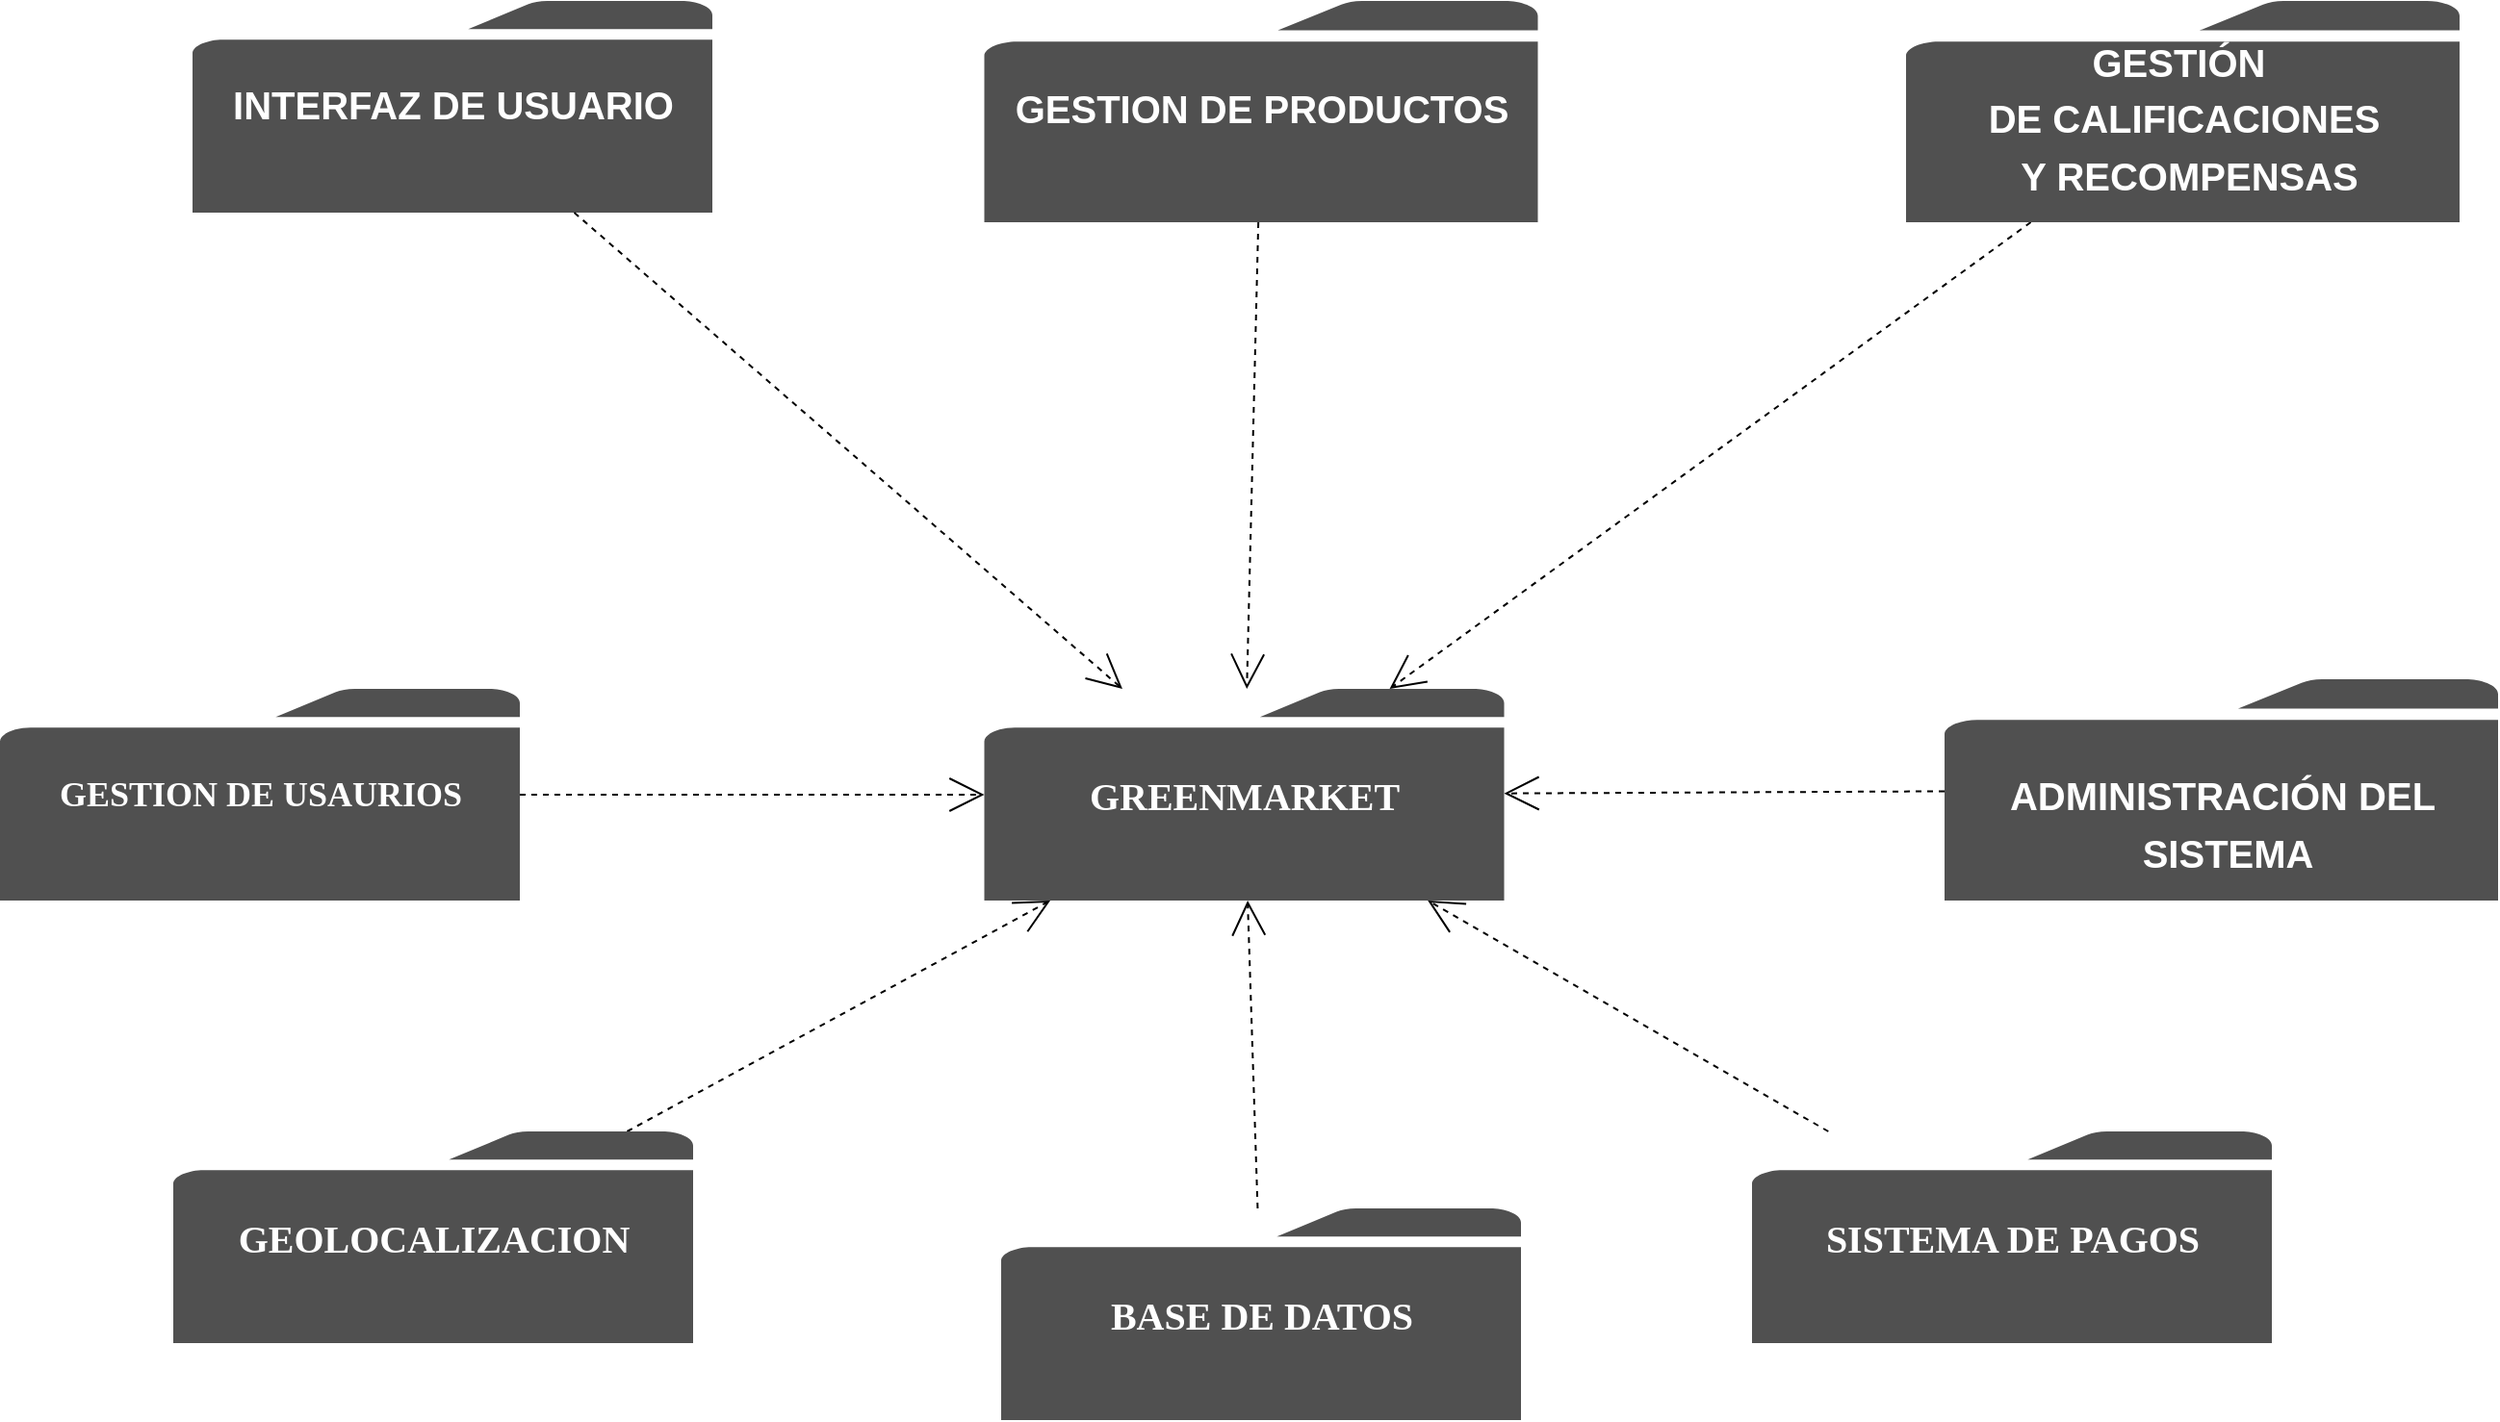 <mxfile version="24.7.16">
  <diagram name="Página-1" id="dD90SmdXsx337cMtAzFO">
    <mxGraphModel grid="1" page="1" gridSize="10" guides="1" tooltips="1" connect="1" arrows="1" fold="1" pageScale="1" pageWidth="827" pageHeight="1169" math="0" shadow="0">
      <root>
        <mxCell id="0" />
        <mxCell id="1" parent="0" />
        <mxCell id="tnjm1l-_3k53b4XWaDbS-1" value="&lt;p style=&quot;line-height: 120%;&quot;&gt;&lt;b&gt;&lt;font color=&quot;#ffffff&quot; style=&quot;font-size: 20px;&quot;&gt;INTERFAZ DE USUARIO&lt;/font&gt;&lt;/b&gt;&lt;/p&gt;" style="sketch=0;pointerEvents=1;shadow=0;dashed=0;html=1;strokeColor=none;fillColor=#505050;labelPosition=center;verticalLabelPosition=middle;verticalAlign=middle;outlineConnect=0;align=center;shape=mxgraph.office.concepts.folder;" vertex="1" parent="1">
          <mxGeometry x="250" y="152.5" width="270" height="110" as="geometry" />
        </mxCell>
        <mxCell id="UbmrtDJ3BTN43E1XNRnQ-11" style="edgeStyle=none;rounded=0;html=1;dashed=1;labelBackgroundColor=none;startArrow=none;startFill=0;startSize=8;endArrow=open;endFill=0;endSize=16;fontFamily=Verdana;fontSize=12;" edge="1" parent="1" source="tnjm1l-_3k53b4XWaDbS-1" target="KaveBa07F8gbrZPQnX7j-10">
          <mxGeometry relative="1" as="geometry">
            <mxPoint x="680" y="350" as="sourcePoint" />
            <mxPoint x="685.34" y="478.65" as="targetPoint" />
          </mxGeometry>
        </mxCell>
        <mxCell id="UbmrtDJ3BTN43E1XNRnQ-12" style="edgeStyle=none;rounded=0;html=1;dashed=1;labelBackgroundColor=none;startArrow=none;startFill=0;startSize=8;endArrow=open;endFill=0;endSize=16;fontFamily=Verdana;fontSize=12;" edge="1" parent="1" source="KaveBa07F8gbrZPQnX7j-2" target="KaveBa07F8gbrZPQnX7j-10">
          <mxGeometry relative="1" as="geometry">
            <mxPoint x="920.23" y="309.25" as="sourcePoint" />
            <mxPoint x="889.7" y="478.65" as="targetPoint" />
          </mxGeometry>
        </mxCell>
        <mxCell id="UbmrtDJ3BTN43E1XNRnQ-46" style="edgeStyle=none;rounded=0;html=1;dashed=1;labelBackgroundColor=none;startArrow=none;startFill=0;startSize=8;endArrow=open;endFill=0;endSize=16;fontFamily=Verdana;fontSize=12;" edge="1" parent="1" source="KaveBa07F8gbrZPQnX7j-3" target="KaveBa07F8gbrZPQnX7j-10">
          <mxGeometry relative="1" as="geometry">
            <mxPoint x="387.071" y="455.071" as="sourcePoint" />
            <mxPoint x="666.62" y="529.2" as="targetPoint" />
          </mxGeometry>
        </mxCell>
        <mxCell id="UbmrtDJ3BTN43E1XNRnQ-92" style="edgeStyle=none;rounded=0;html=1;dashed=1;labelBackgroundColor=none;startArrow=none;startFill=0;startSize=8;endArrow=open;endFill=0;endSize=16;fontFamily=Verdana;fontSize=12;" edge="1" parent="1" target="KaveBa07F8gbrZPQnX7j-10" source="KaveBa07F8gbrZPQnX7j-8">
          <mxGeometry relative="1" as="geometry">
            <mxPoint x="1150.009" y="629.588" as="sourcePoint" />
            <mxPoint x="930" y="620" as="targetPoint" />
          </mxGeometry>
        </mxCell>
        <mxCell id="UbmrtDJ3BTN43E1XNRnQ-102" style="edgeStyle=none;rounded=0;html=1;dashed=1;labelBackgroundColor=none;startArrow=none;startFill=0;startSize=8;endArrow=open;endFill=0;endSize=16;fontFamily=Verdana;fontSize=12;" edge="1" parent="1" target="KaveBa07F8gbrZPQnX7j-10" source="tnjm1l-_3k53b4XWaDbS-5">
          <mxGeometry relative="1" as="geometry">
            <mxPoint x="1232.929" y="232.929" as="sourcePoint" />
            <mxPoint x="930" y="550" as="targetPoint" />
          </mxGeometry>
        </mxCell>
        <mxCell id="UbmrtDJ3BTN43E1XNRnQ-128" style="edgeStyle=none;rounded=0;html=1;dashed=1;labelBackgroundColor=none;startArrow=none;startFill=0;startSize=8;endArrow=open;endFill=0;endSize=16;fontFamily=Verdana;fontSize=12;" edge="1" parent="1" source="KaveBa07F8gbrZPQnX7j-6" target="KaveBa07F8gbrZPQnX7j-10">
          <mxGeometry relative="1" as="geometry">
            <mxPoint x="868.89" y="804.15" as="sourcePoint" />
            <mxPoint x="901.66" y="629.1" as="targetPoint" />
          </mxGeometry>
        </mxCell>
        <mxCell id="UbmrtDJ3BTN43E1XNRnQ-129" style="edgeStyle=none;rounded=0;html=1;dashed=1;labelBackgroundColor=none;startArrow=none;startFill=0;startSize=8;endArrow=open;endFill=0;endSize=16;fontFamily=Verdana;fontSize=12;" edge="1" parent="1" source="KaveBa07F8gbrZPQnX7j-5" target="KaveBa07F8gbrZPQnX7j-10">
          <mxGeometry relative="1" as="geometry">
            <mxPoint x="1169" y="844" as="sourcePoint" />
            <mxPoint x="727.46" y="632.4" as="targetPoint" />
          </mxGeometry>
        </mxCell>
        <mxCell id="UbmrtDJ3BTN43E1XNRnQ-130" style="edgeStyle=none;rounded=0;html=1;dashed=1;labelBackgroundColor=none;startArrow=none;startFill=0;startSize=8;endArrow=open;endFill=0;endSize=16;fontFamily=Verdana;fontSize=12;" edge="1" parent="1" target="KaveBa07F8gbrZPQnX7j-10" source="tnjm1l-_3k53b4XWaDbS-6">
          <mxGeometry relative="1" as="geometry">
            <mxPoint x="1160" y="438" as="sourcePoint" />
            <mxPoint x="927.4" y="587.4" as="targetPoint" />
          </mxGeometry>
        </mxCell>
        <mxCell id="KaveBa07F8gbrZPQnX7j-2" value="&lt;p style=&quot;line-height: 120%;&quot;&gt;&lt;span style=&quot;font-size: 20px;&quot;&gt;&lt;b&gt;GESTION DE PRODUCTOS&lt;/b&gt;&lt;/span&gt;&lt;/p&gt;" style="sketch=0;pointerEvents=1;shadow=0;dashed=0;html=1;strokeColor=none;fillColor=#505050;labelPosition=center;verticalLabelPosition=middle;verticalAlign=middle;outlineConnect=0;align=center;shape=mxgraph.office.concepts.folder;fontColor=#FFFFFF;" vertex="1" parent="1">
          <mxGeometry x="661.25" y="152.5" width="287.5" height="115" as="geometry" />
        </mxCell>
        <mxCell id="KaveBa07F8gbrZPQnX7j-3" value="&lt;h1 style=&quot;font-family: Verdana; line-height: 52.8px; font-size: 18px;&quot;&gt;&lt;font color=&quot;#ffffff&quot;&gt;GESTION DE USAURIOS&lt;/font&gt;&lt;/h1&gt;" style="sketch=0;pointerEvents=1;shadow=0;dashed=0;html=1;strokeColor=none;fillColor=#505050;labelPosition=center;verticalLabelPosition=middle;verticalAlign=middle;outlineConnect=0;align=center;shape=mxgraph.office.concepts.folder;" vertex="1" parent="1">
          <mxGeometry x="150" y="510" width="270" height="110" as="geometry" />
        </mxCell>
        <mxCell id="KaveBa07F8gbrZPQnX7j-5" value="&lt;h1 style=&quot;text-align: left; font-family: Verdana; line-height: 52.8px;&quot;&gt;&lt;span style=&quot;font-size: 20px;&quot;&gt;GEOLOCALIZACION&lt;/span&gt;&lt;/h1&gt;" style="sketch=0;pointerEvents=1;shadow=0;dashed=0;html=1;strokeColor=none;fillColor=#505050;labelPosition=center;verticalLabelPosition=middle;verticalAlign=middle;outlineConnect=0;align=center;shape=mxgraph.office.concepts.folder;fontColor=#FFFFFF;" vertex="1" parent="1">
          <mxGeometry x="240" y="740" width="270" height="110" as="geometry" />
        </mxCell>
        <mxCell id="tnjm1l-_3k53b4XWaDbS-5" value="&lt;p style=&quot;line-height: 120%;&quot;&gt;&lt;span style=&quot;font-size: 20px;&quot;&gt;&lt;b&gt;GESTIÓN&amp;nbsp;&lt;/b&gt;&lt;/span&gt;&lt;/p&gt;&lt;p style=&quot;line-height: 120%;&quot;&gt;&lt;span style=&quot;font-size: 20px;&quot;&gt;&lt;b&gt;DE CALIFICACIONES&lt;/b&gt;&lt;/span&gt;&lt;/p&gt;&lt;p style=&quot;line-height: 120%;&quot;&gt;&lt;span style=&quot;font-size: 20px;&quot;&gt;&lt;b&gt;&amp;nbsp;Y RECOMPENSAS&lt;/b&gt;&lt;/span&gt;&lt;/p&gt;" style="sketch=0;pointerEvents=1;shadow=0;dashed=0;html=1;strokeColor=none;fillColor=#505050;labelPosition=center;verticalLabelPosition=middle;verticalAlign=bottom;outlineConnect=0;align=center;shape=mxgraph.office.concepts.folder;fontColor=#FFFFFF;" vertex="1" parent="1">
          <mxGeometry x="1140" y="152.5" width="287.5" height="115" as="geometry" />
        </mxCell>
        <mxCell id="KaveBa07F8gbrZPQnX7j-6" value="&lt;h1 style=&quot;text-align: left; font-family: Verdana; line-height: 52.8px;&quot;&gt;&lt;span style=&quot;font-size: 20px;&quot;&gt;BASE DE DATOS&lt;/span&gt;&lt;/h1&gt;" style="sketch=0;pointerEvents=1;shadow=0;dashed=0;html=1;strokeColor=none;fillColor=#505050;labelPosition=center;verticalLabelPosition=middle;verticalAlign=middle;outlineConnect=0;align=center;shape=mxgraph.office.concepts.folder;fontColor=#FFFFFF;" vertex="1" parent="1">
          <mxGeometry x="670" y="780" width="270" height="110" as="geometry" />
        </mxCell>
        <mxCell id="tnjm1l-_3k53b4XWaDbS-6" value="&lt;p style=&quot;line-height: 120%;&quot;&gt;&lt;span style=&quot;font-size: 20px;&quot;&gt;&lt;b&gt;ADMINISTRACIÓN DEL&lt;/b&gt;&lt;/span&gt;&lt;/p&gt;&lt;p style=&quot;line-height: 120%;&quot;&gt;&lt;span style=&quot;font-size: 20px;&quot;&gt;&lt;b&gt;&amp;nbsp;SISTEMA&lt;/b&gt;&lt;/span&gt;&lt;/p&gt;" style="sketch=0;pointerEvents=1;shadow=0;dashed=0;html=1;strokeColor=none;fillColor=#505050;labelPosition=center;verticalLabelPosition=middle;verticalAlign=bottom;outlineConnect=0;align=center;shape=mxgraph.office.concepts.folder;fontColor=#FFFFFF;" vertex="1" parent="1">
          <mxGeometry x="1160" y="505" width="287.5" height="115" as="geometry" />
        </mxCell>
        <mxCell id="KaveBa07F8gbrZPQnX7j-8" value="&lt;h1 style=&quot;text-align: left; font-family: Verdana; line-height: 52.8px;&quot;&gt;&lt;span style=&quot;font-size: 20px;&quot;&gt;SISTEMA DE PAGOS&lt;/span&gt;&lt;/h1&gt;" style="sketch=0;pointerEvents=1;shadow=0;dashed=0;html=1;strokeColor=none;fillColor=#505050;labelPosition=center;verticalLabelPosition=middle;verticalAlign=middle;outlineConnect=0;align=center;shape=mxgraph.office.concepts.folder;fontColor=#FFFFFF;" vertex="1" parent="1">
          <mxGeometry x="1060" y="740" width="270" height="110" as="geometry" />
        </mxCell>
        <mxCell id="KaveBa07F8gbrZPQnX7j-10" value="&lt;h1 style=&quot;text-align: left; font-family: Verdana; line-height: 52.8px;&quot;&gt;&lt;span style=&quot;font-size: 20px;&quot;&gt;GREENMARKET&lt;/span&gt;&lt;/h1&gt;" style="sketch=0;pointerEvents=1;shadow=0;dashed=0;html=1;strokeColor=none;fillColor=#505050;labelPosition=center;verticalLabelPosition=middle;verticalAlign=middle;outlineConnect=0;align=center;shape=mxgraph.office.concepts.folder;fontColor=#FFFFFF;" vertex="1" parent="1">
          <mxGeometry x="661.25" y="510" width="270" height="110" as="geometry" />
        </mxCell>
      </root>
    </mxGraphModel>
  </diagram>
</mxfile>
